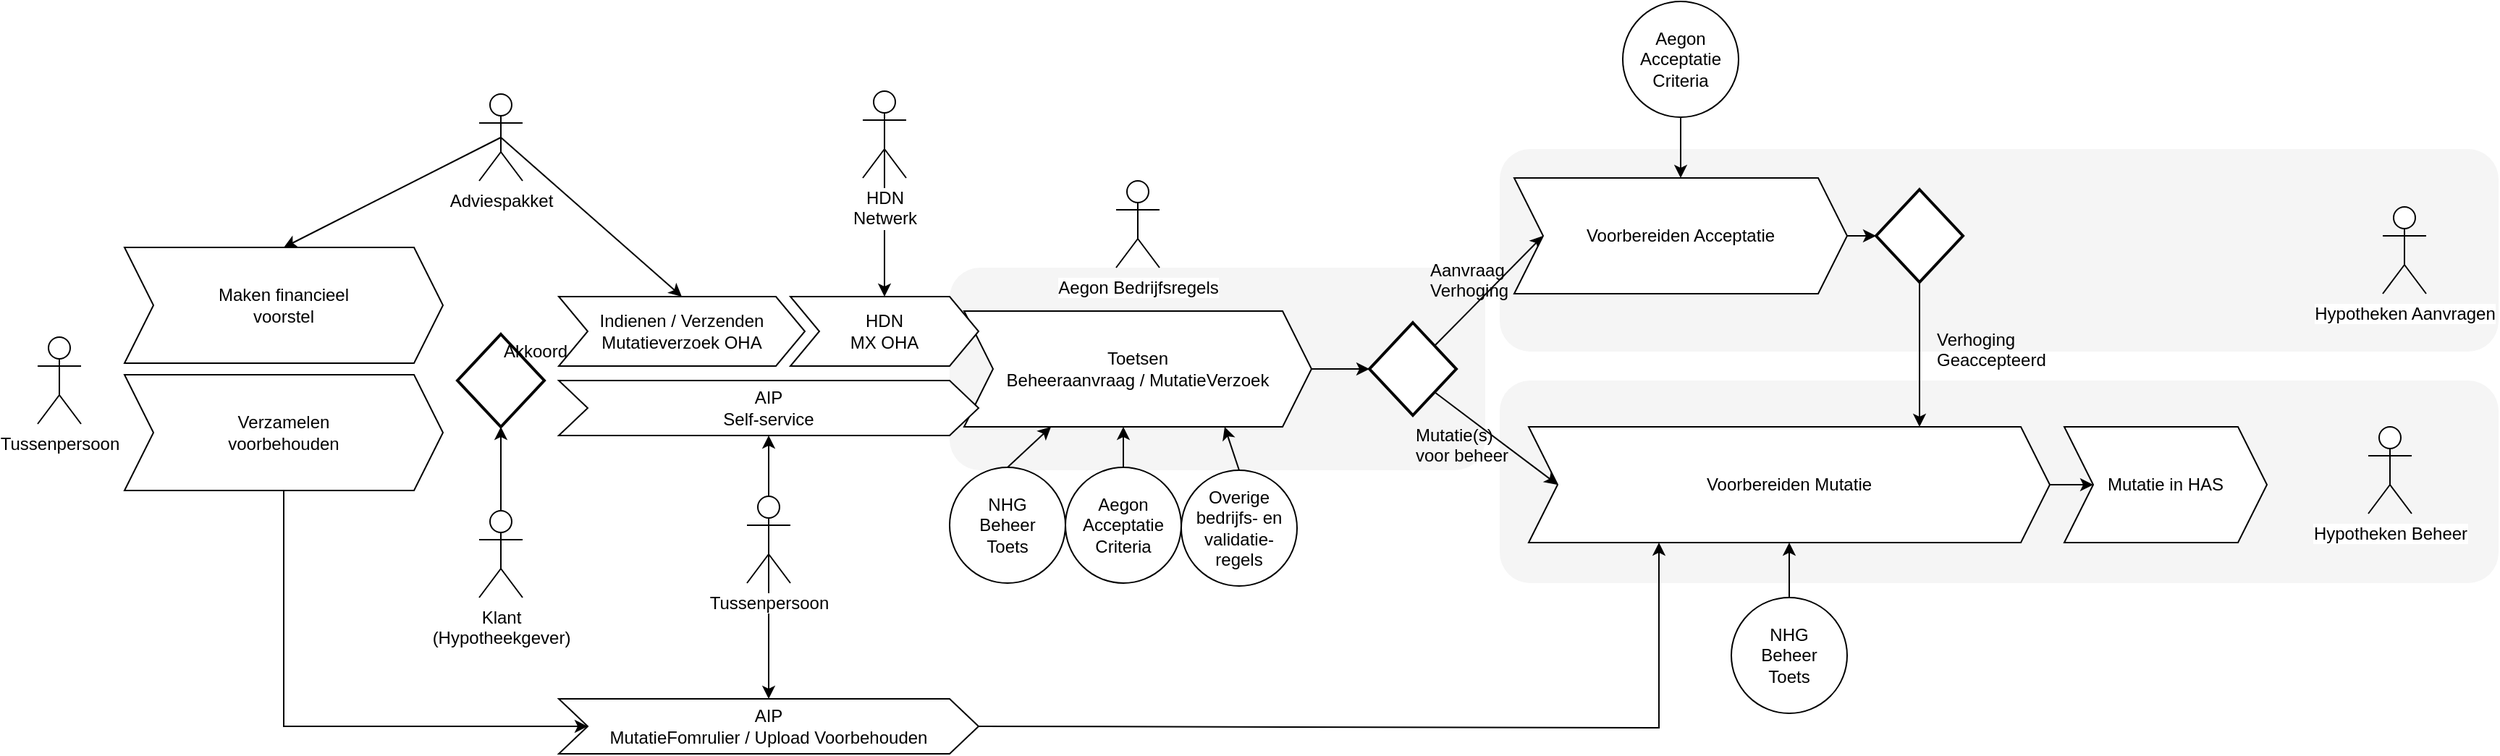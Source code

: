 <mxfile version="12.7.2" type="github">
  <diagram id="2mvlV8NfAr62vqK_ptXQ" name="Page-1">
    <mxGraphModel dx="2595" dy="942" grid="1" gridSize="10" guides="1" tooltips="1" connect="1" arrows="1" fold="1" page="1" pageScale="1" pageWidth="1169" pageHeight="1654" math="0" shadow="0">
      <root>
        <mxCell id="0" />
        <mxCell id="1" parent="0" />
        <mxCell id="0WIxzw6FgY4OJlsIFBhl-32" value="" style="rounded=1;whiteSpace=wrap;html=1;strokeColor=none;fillColor=#f5f5f5;fontColor=#333333;" vertex="1" parent="1">
          <mxGeometry x="90" y="322" width="370" height="140" as="geometry" />
        </mxCell>
        <mxCell id="0WIxzw6FgY4OJlsIFBhl-5" value="" style="rounded=1;whiteSpace=wrap;html=1;strokeColor=none;fillColor=#f5f5f5;fontColor=#333333;" vertex="1" parent="1">
          <mxGeometry x="470" y="240" width="690" height="140" as="geometry" />
        </mxCell>
        <mxCell id="0WIxzw6FgY4OJlsIFBhl-4" value="" style="rounded=1;whiteSpace=wrap;html=1;strokeColor=none;fillColor=#f5f5f5;fontColor=#333333;" vertex="1" parent="1">
          <mxGeometry x="470" y="400" width="690" height="140" as="geometry" />
        </mxCell>
        <mxCell id="0WIxzw6FgY4OJlsIFBhl-13" style="rounded=0;orthogonalLoop=1;jettySize=auto;html=1;exitX=1;exitY=0;exitDx=0;exitDy=0;entryX=0;entryY=0.5;entryDx=0;entryDy=0;" edge="1" parent="1" source="0WIxzw6FgY4OJlsIFBhl-1" target="0WIxzw6FgY4OJlsIFBhl-3">
          <mxGeometry relative="1" as="geometry" />
        </mxCell>
        <mxCell id="0WIxzw6FgY4OJlsIFBhl-14" style="edgeStyle=none;rounded=0;orthogonalLoop=1;jettySize=auto;html=1;exitX=1;exitY=1;exitDx=0;exitDy=0;entryX=0;entryY=0.5;entryDx=0;entryDy=0;" edge="1" parent="1" source="0WIxzw6FgY4OJlsIFBhl-1" target="0WIxzw6FgY4OJlsIFBhl-2">
          <mxGeometry relative="1" as="geometry" />
        </mxCell>
        <mxCell id="0WIxzw6FgY4OJlsIFBhl-1" value="" style="rhombus;whiteSpace=wrap;html=1;strokeWidth=2;align=center;" vertex="1" parent="1">
          <mxGeometry x="380" y="360" width="60" height="64" as="geometry" />
        </mxCell>
        <mxCell id="0WIxzw6FgY4OJlsIFBhl-56" style="edgeStyle=none;rounded=0;orthogonalLoop=1;jettySize=auto;html=1;exitX=1;exitY=0.5;exitDx=0;exitDy=0;entryX=0;entryY=0.5;entryDx=0;entryDy=0;" edge="1" parent="1" source="0WIxzw6FgY4OJlsIFBhl-2" target="0WIxzw6FgY4OJlsIFBhl-19">
          <mxGeometry relative="1" as="geometry" />
        </mxCell>
        <mxCell id="0WIxzw6FgY4OJlsIFBhl-2" value="Voorbereiden Mutatie" style="shape=step;perimeter=stepPerimeter;whiteSpace=wrap;html=1;fixedSize=1;" vertex="1" parent="1">
          <mxGeometry x="490" y="432" width="360" height="80" as="geometry" />
        </mxCell>
        <mxCell id="0WIxzw6FgY4OJlsIFBhl-53" style="edgeStyle=none;rounded=0;orthogonalLoop=1;jettySize=auto;html=1;exitX=1;exitY=0.5;exitDx=0;exitDy=0;entryX=0;entryY=0.5;entryDx=0;entryDy=0;" edge="1" parent="1" source="0WIxzw6FgY4OJlsIFBhl-3" target="0WIxzw6FgY4OJlsIFBhl-51">
          <mxGeometry relative="1" as="geometry" />
        </mxCell>
        <mxCell id="0WIxzw6FgY4OJlsIFBhl-3" value="Voorbereiden Acceptatie" style="shape=step;perimeter=stepPerimeter;whiteSpace=wrap;html=1;fixedSize=1;" vertex="1" parent="1">
          <mxGeometry x="480" y="260" width="230" height="80" as="geometry" />
        </mxCell>
        <mxCell id="0WIxzw6FgY4OJlsIFBhl-6" value="Hypotheken Beheer" style="shape=umlActor;verticalLabelPosition=bottom;labelBackgroundColor=#ffffff;verticalAlign=top;html=1;outlineConnect=0;" vertex="1" parent="1">
          <mxGeometry x="1070" y="432" width="30" height="60" as="geometry" />
        </mxCell>
        <mxCell id="0WIxzw6FgY4OJlsIFBhl-7" value="Aegon Bedrijfsregels" style="shape=umlActor;verticalLabelPosition=bottom;labelBackgroundColor=#ffffff;verticalAlign=top;html=1;outlineConnect=0;" vertex="1" parent="1">
          <mxGeometry x="205" y="262" width="30" height="60" as="geometry" />
        </mxCell>
        <mxCell id="0WIxzw6FgY4OJlsIFBhl-15" style="edgeStyle=none;rounded=0;orthogonalLoop=1;jettySize=auto;html=1;exitX=1;exitY=0.5;exitDx=0;exitDy=0;entryX=0;entryY=0.5;entryDx=0;entryDy=0;" edge="1" parent="1" source="0WIxzw6FgY4OJlsIFBhl-8" target="0WIxzw6FgY4OJlsIFBhl-1">
          <mxGeometry relative="1" as="geometry" />
        </mxCell>
        <mxCell id="0WIxzw6FgY4OJlsIFBhl-8" value="Toetsen&lt;br&gt;Beheeraanvraag / MutatieVerzoek" style="shape=step;perimeter=stepPerimeter;whiteSpace=wrap;html=1;fixedSize=1;" vertex="1" parent="1">
          <mxGeometry x="100" y="352" width="240" height="80" as="geometry" />
        </mxCell>
        <mxCell id="0WIxzw6FgY4OJlsIFBhl-17" style="edgeStyle=none;rounded=0;orthogonalLoop=1;jettySize=auto;html=1;exitX=0.5;exitY=0;exitDx=0;exitDy=0;entryX=0.75;entryY=1;entryDx=0;entryDy=0;" edge="1" parent="1" source="0WIxzw6FgY4OJlsIFBhl-11">
          <mxGeometry relative="1" as="geometry">
            <mxPoint x="210" y="432" as="targetPoint" />
          </mxGeometry>
        </mxCell>
        <mxCell id="0WIxzw6FgY4OJlsIFBhl-11" value="Aegon&lt;br&gt;Acceptatie&lt;br&gt;Criteria" style="ellipse;whiteSpace=wrap;html=1;aspect=fixed;" vertex="1" parent="1">
          <mxGeometry x="170" y="460" width="80" height="80" as="geometry" />
        </mxCell>
        <mxCell id="0WIxzw6FgY4OJlsIFBhl-16" style="edgeStyle=none;rounded=0;orthogonalLoop=1;jettySize=auto;html=1;exitX=0.5;exitY=0;exitDx=0;exitDy=0;entryX=0.25;entryY=1;entryDx=0;entryDy=0;" edge="1" parent="1" source="0WIxzw6FgY4OJlsIFBhl-12" target="0WIxzw6FgY4OJlsIFBhl-8">
          <mxGeometry relative="1" as="geometry">
            <mxPoint x="140" y="432" as="targetPoint" />
          </mxGeometry>
        </mxCell>
        <mxCell id="0WIxzw6FgY4OJlsIFBhl-12" value="NHG&lt;br&gt;Beheer&lt;br&gt;Toets" style="ellipse;whiteSpace=wrap;html=1;aspect=fixed;" vertex="1" parent="1">
          <mxGeometry x="90" y="460" width="80" height="80" as="geometry" />
        </mxCell>
        <mxCell id="0WIxzw6FgY4OJlsIFBhl-19" value="Mutatie in HAS" style="shape=step;perimeter=stepPerimeter;whiteSpace=wrap;html=1;fixedSize=1;" vertex="1" parent="1">
          <mxGeometry x="860" y="432" width="140" height="80" as="geometry" />
        </mxCell>
        <mxCell id="0WIxzw6FgY4OJlsIFBhl-22" value="Indienen / Verzenden&lt;br&gt;Mutatieverzoek OHA" style="shape=step;perimeter=stepPerimeter;whiteSpace=wrap;html=1;fixedSize=1;" vertex="1" parent="1">
          <mxGeometry x="-180" y="342" width="170" height="48" as="geometry" />
        </mxCell>
        <mxCell id="0WIxzw6FgY4OJlsIFBhl-28" style="edgeStyle=none;rounded=0;orthogonalLoop=1;jettySize=auto;html=1;exitX=0.5;exitY=0;exitDx=0;exitDy=0;exitPerimeter=0;entryX=0.5;entryY=1;entryDx=0;entryDy=0;" edge="1" parent="1" source="0WIxzw6FgY4OJlsIFBhl-23" target="0WIxzw6FgY4OJlsIFBhl-27">
          <mxGeometry relative="1" as="geometry" />
        </mxCell>
        <mxCell id="0WIxzw6FgY4OJlsIFBhl-23" value="Klant&lt;br&gt;(Hypotheekgever)" style="shape=umlActor;verticalLabelPosition=bottom;labelBackgroundColor=#ffffff;verticalAlign=top;html=1;outlineConnect=0;" vertex="1" parent="1">
          <mxGeometry x="-235" y="490" width="30" height="60" as="geometry" />
        </mxCell>
        <mxCell id="0WIxzw6FgY4OJlsIFBhl-24" value="Maken financieel&lt;br&gt;voorstel" style="shape=step;perimeter=stepPerimeter;whiteSpace=wrap;html=1;fixedSize=1;" vertex="1" parent="1">
          <mxGeometry x="-480" y="308" width="220" height="80" as="geometry" />
        </mxCell>
        <mxCell id="0WIxzw6FgY4OJlsIFBhl-65" style="edgeStyle=none;rounded=0;orthogonalLoop=1;jettySize=auto;html=1;exitX=0.5;exitY=1;exitDx=0;exitDy=0;entryX=0;entryY=0.5;entryDx=0;entryDy=0;" edge="1" parent="1" source="0WIxzw6FgY4OJlsIFBhl-25" target="0WIxzw6FgY4OJlsIFBhl-62">
          <mxGeometry relative="1" as="geometry">
            <Array as="points">
              <mxPoint x="-370" y="639" />
            </Array>
          </mxGeometry>
        </mxCell>
        <mxCell id="0WIxzw6FgY4OJlsIFBhl-25" value="Verzamelen&lt;br&gt;voorbehouden" style="shape=step;perimeter=stepPerimeter;whiteSpace=wrap;html=1;fixedSize=1;" vertex="1" parent="1">
          <mxGeometry x="-480" y="396" width="220" height="80" as="geometry" />
        </mxCell>
        <mxCell id="0WIxzw6FgY4OJlsIFBhl-26" value="Tussenpersoon" style="shape=umlActor;verticalLabelPosition=bottom;labelBackgroundColor=#ffffff;verticalAlign=top;html=1;outlineConnect=0;" vertex="1" parent="1">
          <mxGeometry x="-540" y="370" width="30" height="60" as="geometry" />
        </mxCell>
        <mxCell id="0WIxzw6FgY4OJlsIFBhl-27" value="" style="rhombus;whiteSpace=wrap;html=1;strokeWidth=2;align=center;" vertex="1" parent="1">
          <mxGeometry x="-250" y="368" width="60" height="64" as="geometry" />
        </mxCell>
        <mxCell id="0WIxzw6FgY4OJlsIFBhl-29" value="Akkoord" style="text;html=1;" vertex="1" parent="1">
          <mxGeometry x="-220" y="366" width="60" height="30" as="geometry" />
        </mxCell>
        <mxCell id="0WIxzw6FgY4OJlsIFBhl-31" value="HDN&lt;br&gt;MX OHA" style="shape=step;perimeter=stepPerimeter;whiteSpace=wrap;html=1;fixedSize=1;" vertex="1" parent="1">
          <mxGeometry x="-20" y="342" width="130" height="48" as="geometry" />
        </mxCell>
        <mxCell id="0WIxzw6FgY4OJlsIFBhl-33" value="Hypotheken Aanvragen" style="shape=umlActor;verticalLabelPosition=bottom;labelBackgroundColor=#ffffff;verticalAlign=top;html=1;outlineConnect=0;" vertex="1" parent="1">
          <mxGeometry x="1080" y="280" width="30" height="60" as="geometry" />
        </mxCell>
        <mxCell id="0WIxzw6FgY4OJlsIFBhl-38" style="edgeStyle=none;rounded=0;orthogonalLoop=1;jettySize=auto;html=1;exitX=0.5;exitY=0.5;exitDx=0;exitDy=0;exitPerimeter=0;entryX=0.5;entryY=0;entryDx=0;entryDy=0;" edge="1" parent="1" source="0WIxzw6FgY4OJlsIFBhl-34" target="0WIxzw6FgY4OJlsIFBhl-24">
          <mxGeometry relative="1" as="geometry" />
        </mxCell>
        <mxCell id="0WIxzw6FgY4OJlsIFBhl-39" style="edgeStyle=none;rounded=0;orthogonalLoop=1;jettySize=auto;html=1;exitX=0.5;exitY=0.5;exitDx=0;exitDy=0;exitPerimeter=0;entryX=0.5;entryY=0;entryDx=0;entryDy=0;" edge="1" parent="1" source="0WIxzw6FgY4OJlsIFBhl-34" target="0WIxzw6FgY4OJlsIFBhl-22">
          <mxGeometry relative="1" as="geometry" />
        </mxCell>
        <mxCell id="0WIxzw6FgY4OJlsIFBhl-34" value="Adviespakket" style="shape=umlActor;verticalLabelPosition=bottom;labelBackgroundColor=#ffffff;verticalAlign=top;html=1;outlineConnect=0;" vertex="1" parent="1">
          <mxGeometry x="-235" y="202" width="30" height="60" as="geometry" />
        </mxCell>
        <mxCell id="0WIxzw6FgY4OJlsIFBhl-40" value="Mutatie(s)&lt;br&gt;voor beheer" style="text;html=1;" vertex="1" parent="1">
          <mxGeometry x="410" y="424" width="80" height="30" as="geometry" />
        </mxCell>
        <mxCell id="0WIxzw6FgY4OJlsIFBhl-41" value="Aanvraag&lt;br&gt;Verhoging" style="text;html=1;" vertex="1" parent="1">
          <mxGeometry x="420" y="310" width="80" height="30" as="geometry" />
        </mxCell>
        <mxCell id="0WIxzw6FgY4OJlsIFBhl-43" style="edgeStyle=none;rounded=0;orthogonalLoop=1;jettySize=auto;html=1;exitX=0.5;exitY=0;exitDx=0;exitDy=0;entryX=0.75;entryY=1;entryDx=0;entryDy=0;" edge="1" parent="1" source="0WIxzw6FgY4OJlsIFBhl-42" target="0WIxzw6FgY4OJlsIFBhl-8">
          <mxGeometry relative="1" as="geometry" />
        </mxCell>
        <mxCell id="0WIxzw6FgY4OJlsIFBhl-42" value="Overige&lt;br&gt;bedrijfs- en&lt;br&gt;validatie-&lt;br&gt;regels" style="ellipse;whiteSpace=wrap;html=1;aspect=fixed;" vertex="1" parent="1">
          <mxGeometry x="250" y="462" width="80" height="80" as="geometry" />
        </mxCell>
        <mxCell id="0WIxzw6FgY4OJlsIFBhl-49" style="edgeStyle=none;rounded=0;orthogonalLoop=1;jettySize=auto;html=1;exitX=0.5;exitY=1;exitDx=0;exitDy=0;entryX=0.5;entryY=0;entryDx=0;entryDy=0;" edge="1" parent="1" source="0WIxzw6FgY4OJlsIFBhl-45" target="0WIxzw6FgY4OJlsIFBhl-3">
          <mxGeometry relative="1" as="geometry" />
        </mxCell>
        <mxCell id="0WIxzw6FgY4OJlsIFBhl-45" value="Aegon&lt;br&gt;Acceptatie&lt;br&gt;Criteria" style="ellipse;whiteSpace=wrap;html=1;aspect=fixed;" vertex="1" parent="1">
          <mxGeometry x="555" y="138" width="80" height="80" as="geometry" />
        </mxCell>
        <mxCell id="0WIxzw6FgY4OJlsIFBhl-48" style="edgeStyle=none;rounded=0;orthogonalLoop=1;jettySize=auto;html=1;exitX=0.5;exitY=0;exitDx=0;exitDy=0;entryX=0.5;entryY=1;entryDx=0;entryDy=0;" edge="1" parent="1" source="0WIxzw6FgY4OJlsIFBhl-47" target="0WIxzw6FgY4OJlsIFBhl-2">
          <mxGeometry relative="1" as="geometry" />
        </mxCell>
        <mxCell id="0WIxzw6FgY4OJlsIFBhl-47" value="NHG&lt;br&gt;Beheer&lt;br&gt;Toets" style="ellipse;whiteSpace=wrap;html=1;aspect=fixed;" vertex="1" parent="1">
          <mxGeometry x="630" y="550" width="80" height="80" as="geometry" />
        </mxCell>
        <mxCell id="0WIxzw6FgY4OJlsIFBhl-54" style="edgeStyle=none;rounded=0;orthogonalLoop=1;jettySize=auto;html=1;exitX=0.5;exitY=1;exitDx=0;exitDy=0;entryX=0.75;entryY=0;entryDx=0;entryDy=0;" edge="1" parent="1" source="0WIxzw6FgY4OJlsIFBhl-51" target="0WIxzw6FgY4OJlsIFBhl-2">
          <mxGeometry relative="1" as="geometry" />
        </mxCell>
        <mxCell id="0WIxzw6FgY4OJlsIFBhl-51" value="" style="rhombus;whiteSpace=wrap;html=1;strokeWidth=2;align=center;" vertex="1" parent="1">
          <mxGeometry x="730" y="268" width="60" height="64" as="geometry" />
        </mxCell>
        <mxCell id="0WIxzw6FgY4OJlsIFBhl-55" value="Verhoging&lt;br&gt;Geaccepteerd" style="text;html=1;" vertex="1" parent="1">
          <mxGeometry x="770" y="358" width="80" height="30" as="geometry" />
        </mxCell>
        <mxCell id="0WIxzw6FgY4OJlsIFBhl-58" style="edgeStyle=none;rounded=0;orthogonalLoop=1;jettySize=auto;html=1;exitX=0.5;exitY=0.5;exitDx=0;exitDy=0;exitPerimeter=0;entryX=0.5;entryY=0;entryDx=0;entryDy=0;" edge="1" parent="1" source="0WIxzw6FgY4OJlsIFBhl-57" target="0WIxzw6FgY4OJlsIFBhl-31">
          <mxGeometry relative="1" as="geometry" />
        </mxCell>
        <mxCell id="0WIxzw6FgY4OJlsIFBhl-57" value="HDN&lt;br&gt;Netwerk" style="shape=umlActor;verticalLabelPosition=bottom;labelBackgroundColor=#ffffff;verticalAlign=top;html=1;outlineConnect=0;" vertex="1" parent="1">
          <mxGeometry x="30" y="200" width="30" height="60" as="geometry" />
        </mxCell>
        <mxCell id="0WIxzw6FgY4OJlsIFBhl-59" value="AIP&lt;br&gt;Self-service" style="shape=step;perimeter=stepPerimeter;whiteSpace=wrap;html=1;fixedSize=1;" vertex="1" parent="1">
          <mxGeometry x="-180" y="400" width="290" height="38" as="geometry" />
        </mxCell>
        <mxCell id="0WIxzw6FgY4OJlsIFBhl-61" style="edgeStyle=none;rounded=0;orthogonalLoop=1;jettySize=auto;html=1;exitX=0.5;exitY=0;exitDx=0;exitDy=0;exitPerimeter=0;entryX=0.5;entryY=1;entryDx=0;entryDy=0;" edge="1" parent="1" source="0WIxzw6FgY4OJlsIFBhl-60" target="0WIxzw6FgY4OJlsIFBhl-59">
          <mxGeometry relative="1" as="geometry" />
        </mxCell>
        <mxCell id="0WIxzw6FgY4OJlsIFBhl-67" style="edgeStyle=none;rounded=0;orthogonalLoop=1;jettySize=auto;html=1;exitX=0.5;exitY=0.5;exitDx=0;exitDy=0;exitPerimeter=0;entryX=0.5;entryY=0;entryDx=0;entryDy=0;" edge="1" parent="1" source="0WIxzw6FgY4OJlsIFBhl-60" target="0WIxzw6FgY4OJlsIFBhl-62">
          <mxGeometry relative="1" as="geometry" />
        </mxCell>
        <mxCell id="0WIxzw6FgY4OJlsIFBhl-60" value="Tussenpersoon" style="shape=umlActor;verticalLabelPosition=bottom;labelBackgroundColor=#ffffff;verticalAlign=top;html=1;outlineConnect=0;" vertex="1" parent="1">
          <mxGeometry x="-50" y="480" width="30" height="60" as="geometry" />
        </mxCell>
        <mxCell id="0WIxzw6FgY4OJlsIFBhl-66" style="edgeStyle=none;rounded=0;orthogonalLoop=1;jettySize=auto;html=1;exitX=1;exitY=0.5;exitDx=0;exitDy=0;entryX=0.25;entryY=1;entryDx=0;entryDy=0;" edge="1" parent="1" source="0WIxzw6FgY4OJlsIFBhl-62" target="0WIxzw6FgY4OJlsIFBhl-2">
          <mxGeometry relative="1" as="geometry">
            <Array as="points">
              <mxPoint x="580" y="640" />
            </Array>
          </mxGeometry>
        </mxCell>
        <mxCell id="0WIxzw6FgY4OJlsIFBhl-62" value="AIP&lt;br&gt;MutatieFomrulier / Upload Voorbehouden" style="shape=step;perimeter=stepPerimeter;whiteSpace=wrap;html=1;fixedSize=1;" vertex="1" parent="1">
          <mxGeometry x="-180" y="620" width="290" height="38" as="geometry" />
        </mxCell>
      </root>
    </mxGraphModel>
  </diagram>
</mxfile>

